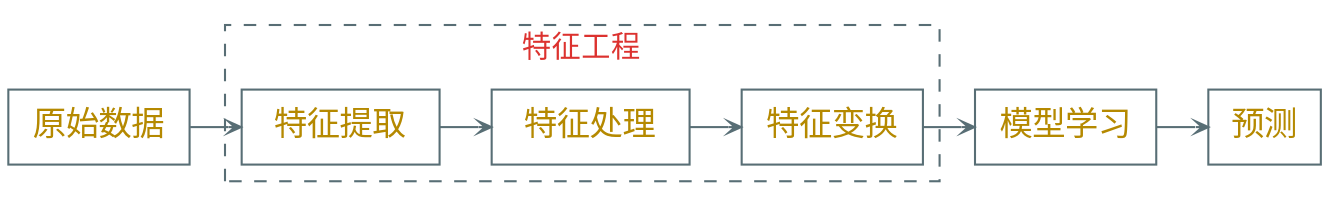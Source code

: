 digraph g {
    bgcolor=transparent
    graph [nodesep=0.35, ranksep=0.35]
    rankdir=LR
    node [shape=box, color="#586e75", fontname="LXGWWenKai", fontcolor="#b58900", fontsize=16]
    edge [arrowhead=vee, color="#586e75", fontname="LXGWWenKai", fontcolor="#268bd2", fontsize=16, arrowsize=0.6]

    " 原始数据 " -> "  特征提取  " -> "  特征处理  " -> " 特征变换 " -> " 模型学习 " -> 预测

    subgraph cluster_1 {
        color="#586e75"
        fontcolor="#dc322f"
        fontname="LXGWWenKai"
        style="dashed"
        label="特征工程"
        "  特征提取  ", "  特征处理  ", " 特征变换 "
    }
}